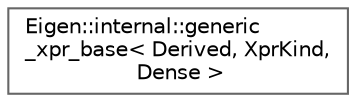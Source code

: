 digraph "类继承关系图"
{
 // LATEX_PDF_SIZE
  bgcolor="transparent";
  edge [fontname=Helvetica,fontsize=10,labelfontname=Helvetica,labelfontsize=10];
  node [fontname=Helvetica,fontsize=10,shape=box,height=0.2,width=0.4];
  rankdir="LR";
  Node0 [id="Node000000",label="Eigen::internal::generic\l_xpr_base\< Derived, XprKind,\l Dense \>",height=0.2,width=0.4,color="grey40", fillcolor="white", style="filled",URL="$struct_eigen_1_1internal_1_1generic__xpr__base_3_01_derived_00_01_xpr_kind_00_01_dense_01_4.html",tooltip=" "];
}
